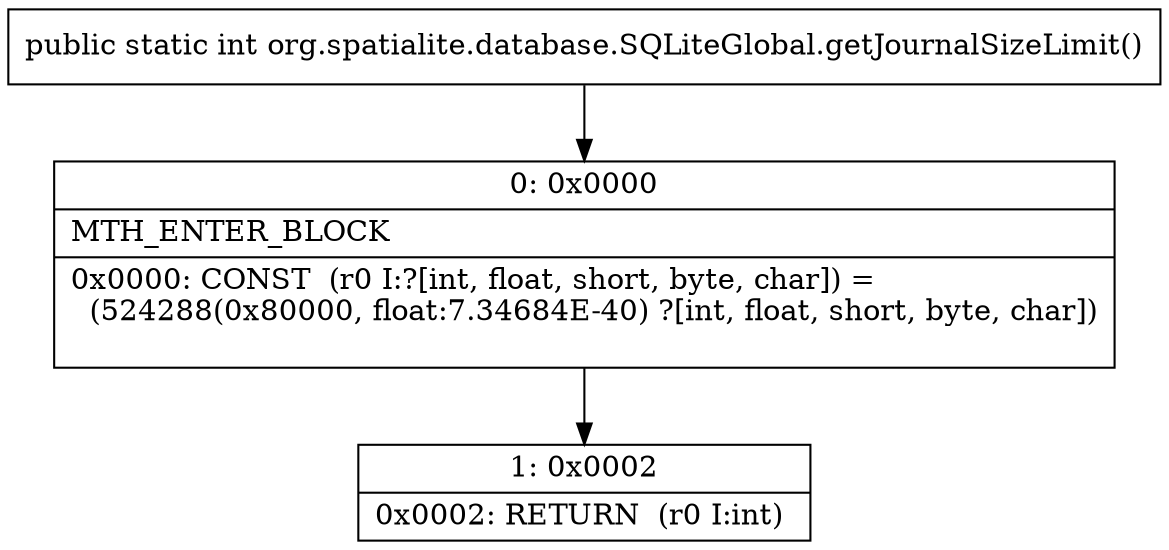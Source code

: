 digraph "CFG fororg.spatialite.database.SQLiteGlobal.getJournalSizeLimit()I" {
Node_0 [shape=record,label="{0\:\ 0x0000|MTH_ENTER_BLOCK\l|0x0000: CONST  (r0 I:?[int, float, short, byte, char]) = \l  (524288(0x80000, float:7.34684E\-40) ?[int, float, short, byte, char])\l \l}"];
Node_1 [shape=record,label="{1\:\ 0x0002|0x0002: RETURN  (r0 I:int) \l}"];
MethodNode[shape=record,label="{public static int org.spatialite.database.SQLiteGlobal.getJournalSizeLimit() }"];
MethodNode -> Node_0;
Node_0 -> Node_1;
}

